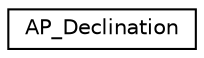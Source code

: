 digraph "Graphical Class Hierarchy"
{
 // INTERACTIVE_SVG=YES
  edge [fontname="Helvetica",fontsize="10",labelfontname="Helvetica",labelfontsize="10"];
  node [fontname="Helvetica",fontsize="10",shape=record];
  rankdir="LR";
  Node1 [label="AP_Declination",height=0.2,width=0.4,color="black", fillcolor="white", style="filled",URL="$classAP__Declination.html"];
}
